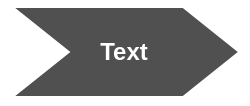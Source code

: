 <mxfile version="14.6.13" type="device"><diagram id="IuZca-Ox9mxvOQ-raHjq" name="Seite-1"><mxGraphModel dx="1086" dy="2135" grid="1" gridSize="10" guides="1" tooltips="1" connect="1" arrows="1" fold="1" page="1" pageScale="1" pageWidth="827" pageHeight="1169" math="0" shadow="0"><root><mxCell id="0"/><mxCell id="1" parent="0"/><mxCell id="bV9QvBLMQmka8cf6qjpv-1" value="Text" style="shape=step;perimeter=stepPerimeter;whiteSpace=wrap;html=1;fixedSize=1;fontSize=12;fillColor=#505050;size=30;fontColor=#FFFFFF;fontStyle=1;strokeColor=#FFFFFF;strokeWidth=4;" vertex="1" parent="1"><mxGeometry x="40" y="-1120" width="120" height="48" as="geometry"/></mxCell></root></mxGraphModel></diagram></mxfile>